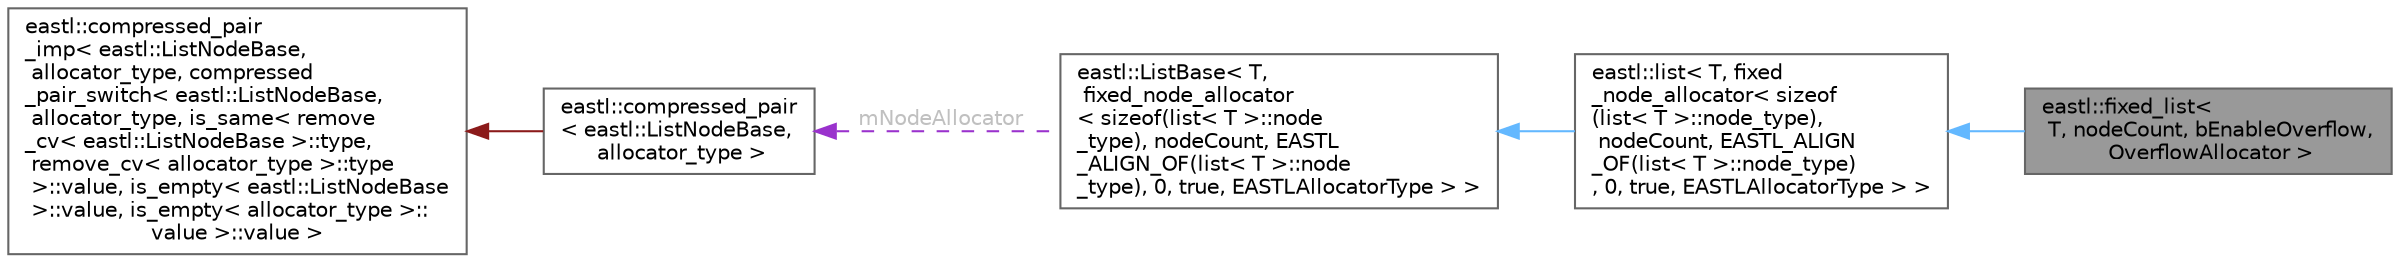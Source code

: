 digraph "eastl::fixed_list&lt; T, nodeCount, bEnableOverflow, OverflowAllocator &gt;"
{
 // LATEX_PDF_SIZE
  bgcolor="transparent";
  edge [fontname=Helvetica,fontsize=10,labelfontname=Helvetica,labelfontsize=10];
  node [fontname=Helvetica,fontsize=10,shape=box,height=0.2,width=0.4];
  rankdir="LR";
  Node1 [id="Node000001",label="eastl::fixed_list\<\l T, nodeCount, bEnableOverflow,\l OverflowAllocator \>",height=0.2,width=0.4,color="gray40", fillcolor="grey60", style="filled", fontcolor="black",tooltip=" "];
  Node2 -> Node1 [id="edge5_Node000001_Node000002",dir="back",color="steelblue1",style="solid",tooltip=" "];
  Node2 [id="Node000002",label="eastl::list\< T, fixed\l_node_allocator\< sizeof\l(list\< T \>::node_type),\l nodeCount, EASTL_ALIGN\l_OF(list\< T \>::node_type)\l, 0, true, EASTLAllocatorType \> \>",height=0.2,width=0.4,color="gray40", fillcolor="white", style="filled",URL="$classeastl_1_1list.html",tooltip=" "];
  Node3 -> Node2 [id="edge6_Node000002_Node000003",dir="back",color="steelblue1",style="solid",tooltip=" "];
  Node3 [id="Node000003",label="eastl::ListBase\< T,\l fixed_node_allocator\l\< sizeof(list\< T \>::node\l_type), nodeCount, EASTL\l_ALIGN_OF(list\< T \>::node\l_type), 0, true, EASTLAllocatorType \> \>",height=0.2,width=0.4,color="gray40", fillcolor="white", style="filled",URL="$classeastl_1_1_list_base.html",tooltip=" "];
  Node4 -> Node3 [id="edge7_Node000003_Node000004",dir="back",color="darkorchid3",style="dashed",tooltip=" ",label=" mNodeAllocator",fontcolor="grey" ];
  Node4 [id="Node000004",label="eastl::compressed_pair\l\< eastl::ListNodeBase,\l allocator_type \>",height=0.2,width=0.4,color="gray40", fillcolor="white", style="filled",URL="$classeastl_1_1compressed__pair.html",tooltip=" "];
  Node5 -> Node4 [id="edge8_Node000004_Node000005",dir="back",color="firebrick4",style="solid",tooltip=" "];
  Node5 [id="Node000005",label="eastl::compressed_pair\l_imp\< eastl::ListNodeBase,\l allocator_type, compressed\l_pair_switch\< eastl::ListNodeBase,\l allocator_type, is_same\< remove\l_cv\< eastl::ListNodeBase \>::type,\l remove_cv\< allocator_type \>::type\l \>::value, is_empty\< eastl::ListNodeBase\l \>::value, is_empty\< allocator_type \>::\lvalue \>::value \>",height=0.2,width=0.4,color="gray40", fillcolor="white", style="filled",URL="$classeastl_1_1compressed__pair__imp.html",tooltip=" "];
}
